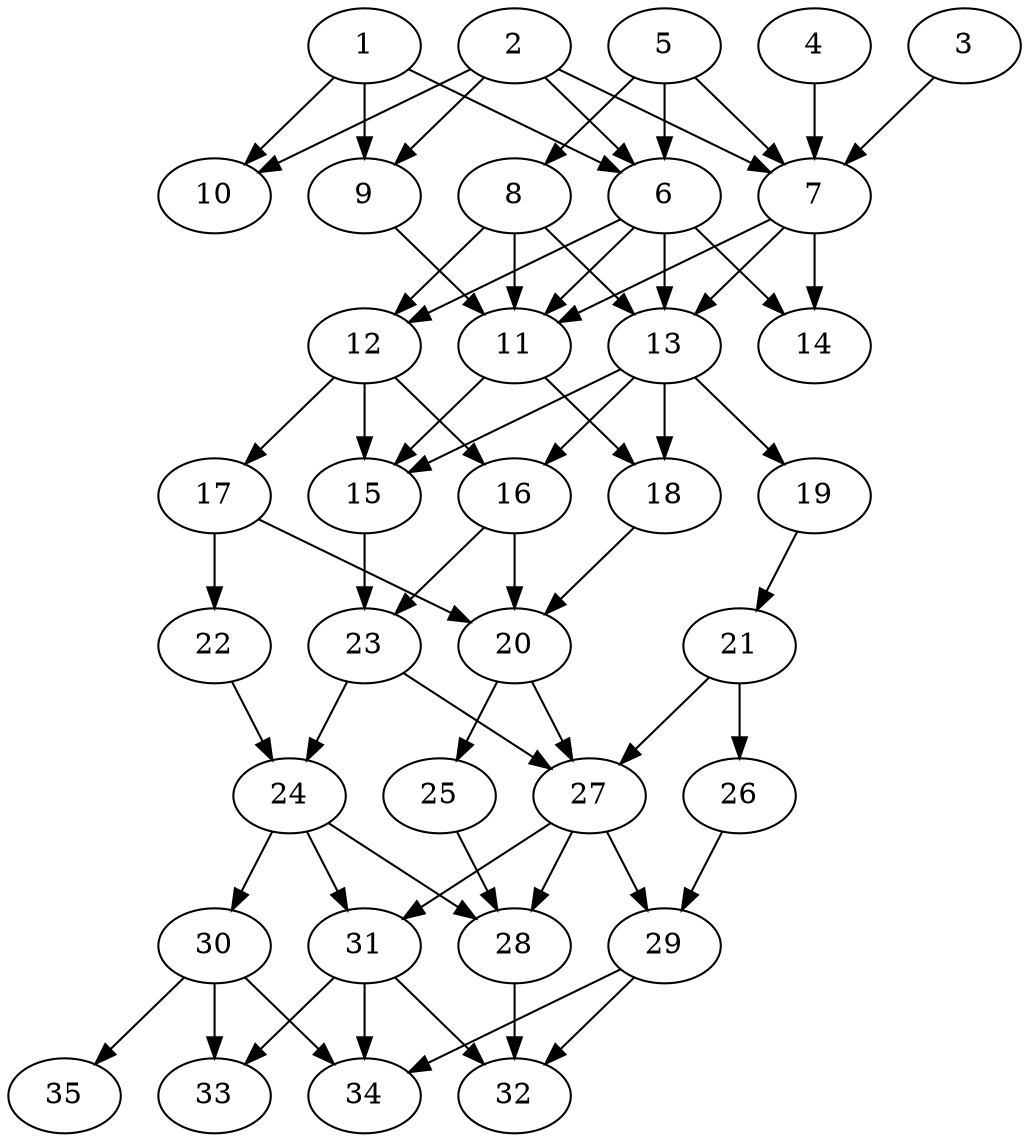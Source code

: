 // DAG automatically generated by daggen at Thu Oct  3 14:05:37 2019
// ./daggen --dot -n 35 --ccr 0.4 --fat 0.5 --regular 0.9 --density 0.7 --mindata 5242880 --maxdata 52428800 
digraph G {
  1 [size="117624320", alpha="0.06", expect_size="47049728"] 
  1 -> 6 [size ="47049728"]
  1 -> 9 [size ="47049728"]
  1 -> 10 [size ="47049728"]
  2 [size="67724800", alpha="0.13", expect_size="27089920"] 
  2 -> 6 [size ="27089920"]
  2 -> 7 [size ="27089920"]
  2 -> 9 [size ="27089920"]
  2 -> 10 [size ="27089920"]
  3 [size="115054080", alpha="0.09", expect_size="46021632"] 
  3 -> 7 [size ="46021632"]
  4 [size="117347840", alpha="0.01", expect_size="46939136"] 
  4 -> 7 [size ="46939136"]
  5 [size="53675520", alpha="0.07", expect_size="21470208"] 
  5 -> 6 [size ="21470208"]
  5 -> 7 [size ="21470208"]
  5 -> 8 [size ="21470208"]
  6 [size="22412800", alpha="0.05", expect_size="8965120"] 
  6 -> 11 [size ="8965120"]
  6 -> 12 [size ="8965120"]
  6 -> 13 [size ="8965120"]
  6 -> 14 [size ="8965120"]
  7 [size="63078400", alpha="0.14", expect_size="25231360"] 
  7 -> 11 [size ="25231360"]
  7 -> 13 [size ="25231360"]
  7 -> 14 [size ="25231360"]
  8 [size="76692480", alpha="0.06", expect_size="30676992"] 
  8 -> 11 [size ="30676992"]
  8 -> 12 [size ="30676992"]
  8 -> 13 [size ="30676992"]
  9 [size="18746880", alpha="0.02", expect_size="7498752"] 
  9 -> 11 [size ="7498752"]
  10 [size="72683520", alpha="0.07", expect_size="29073408"] 
  11 [size="103815680", alpha="0.09", expect_size="41526272"] 
  11 -> 15 [size ="41526272"]
  11 -> 18 [size ="41526272"]
  12 [size="22668800", alpha="0.08", expect_size="9067520"] 
  12 -> 15 [size ="9067520"]
  12 -> 16 [size ="9067520"]
  12 -> 17 [size ="9067520"]
  13 [size="99924480", alpha="0.13", expect_size="39969792"] 
  13 -> 15 [size ="39969792"]
  13 -> 16 [size ="39969792"]
  13 -> 18 [size ="39969792"]
  13 -> 19 [size ="39969792"]
  14 [size="33722880", alpha="0.15", expect_size="13489152"] 
  15 [size="37358080", alpha="0.02", expect_size="14943232"] 
  15 -> 23 [size ="14943232"]
  16 [size="78003200", alpha="0.03", expect_size="31201280"] 
  16 -> 20 [size ="31201280"]
  16 -> 23 [size ="31201280"]
  17 [size="109232640", alpha="0.10", expect_size="43693056"] 
  17 -> 20 [size ="43693056"]
  17 -> 22 [size ="43693056"]
  18 [size="71093760", alpha="0.06", expect_size="28437504"] 
  18 -> 20 [size ="28437504"]
  19 [size="106278400", alpha="0.08", expect_size="42511360"] 
  19 -> 21 [size ="42511360"]
  20 [size="116003840", alpha="0.16", expect_size="46401536"] 
  20 -> 25 [size ="46401536"]
  20 -> 27 [size ="46401536"]
  21 [size="40563200", alpha="0.02", expect_size="16225280"] 
  21 -> 26 [size ="16225280"]
  21 -> 27 [size ="16225280"]
  22 [size="94778880", alpha="0.17", expect_size="37911552"] 
  22 -> 24 [size ="37911552"]
  23 [size="25149440", alpha="0.10", expect_size="10059776"] 
  23 -> 24 [size ="10059776"]
  23 -> 27 [size ="10059776"]
  24 [size="101603840", alpha="0.20", expect_size="40641536"] 
  24 -> 28 [size ="40641536"]
  24 -> 30 [size ="40641536"]
  24 -> 31 [size ="40641536"]
  25 [size="72010240", alpha="0.17", expect_size="28804096"] 
  25 -> 28 [size ="28804096"]
  26 [size="86607360", alpha="0.16", expect_size="34642944"] 
  26 -> 29 [size ="34642944"]
  27 [size="106288640", alpha="0.03", expect_size="42515456"] 
  27 -> 28 [size ="42515456"]
  27 -> 29 [size ="42515456"]
  27 -> 31 [size ="42515456"]
  28 [size="46315520", alpha="0.01", expect_size="18526208"] 
  28 -> 32 [size ="18526208"]
  29 [size="82488320", alpha="0.19", expect_size="32995328"] 
  29 -> 32 [size ="32995328"]
  29 -> 34 [size ="32995328"]
  30 [size="128340480", alpha="0.08", expect_size="51336192"] 
  30 -> 33 [size ="51336192"]
  30 -> 34 [size ="51336192"]
  30 -> 35 [size ="51336192"]
  31 [size="104801280", alpha="0.13", expect_size="41920512"] 
  31 -> 32 [size ="41920512"]
  31 -> 33 [size ="41920512"]
  31 -> 34 [size ="41920512"]
  32 [size="116392960", alpha="0.19", expect_size="46557184"] 
  33 [size="99765760", alpha="0.19", expect_size="39906304"] 
  34 [size="38901760", alpha="0.03", expect_size="15560704"] 
  35 [size="38041600", alpha="0.12", expect_size="15216640"] 
}
